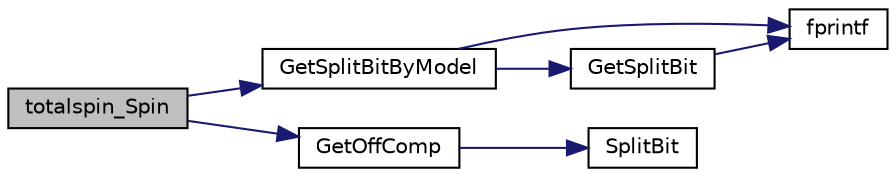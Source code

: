 digraph "totalspin_Spin"
{
 // INTERACTIVE_SVG=YES
  edge [fontname="Helvetica",fontsize="10",labelfontname="Helvetica",labelfontsize="10"];
  node [fontname="Helvetica",fontsize="10",shape=record];
  rankdir="LR";
  Node1 [label="totalspin_Spin",height=0.2,width=0.4,color="black", fillcolor="grey75", style="filled", fontcolor="black"];
  Node1 -> Node2 [color="midnightblue",fontsize="10",style="solid",fontname="Helvetica"];
  Node2 [label="GetSplitBitByModel",height=0.2,width=0.4,color="black", fillcolor="white", style="filled",URL="$bitcalc_8c.html#a78387adc1f4e171d3796235adfcbd87e"];
  Node2 -> Node3 [color="midnightblue",fontsize="10",style="solid",fontname="Helvetica"];
  Node3 [label="fprintf",height=0.2,width=0.4,color="black", fillcolor="white", style="filled",URL="$xfreemem__large_8c.html#a5c1bb0da45eec945c4cc3233c7d8427e"];
  Node2 -> Node4 [color="midnightblue",fontsize="10",style="solid",fontname="Helvetica"];
  Node4 [label="GetSplitBit",height=0.2,width=0.4,color="black", fillcolor="white", style="filled",URL="$bitcalc_8c.html#a8151401358ba31213a5bb228b9b57cfc"];
  Node4 -> Node3 [color="midnightblue",fontsize="10",style="solid",fontname="Helvetica"];
  Node1 -> Node5 [color="midnightblue",fontsize="10",style="solid",fontname="Helvetica"];
  Node5 [label="GetOffComp",height=0.2,width=0.4,color="black", fillcolor="white", style="filled",URL="$bitcalc_8c.html#ad51df85af8483eabad4118703003fc46"];
  Node5 -> Node6 [color="midnightblue",fontsize="10",style="solid",fontname="Helvetica"];
  Node6 [label="SplitBit",height=0.2,width=0.4,color="black", fillcolor="white", style="filled",URL="$bitcalc_8c.html#ab40eb71d64770d5a59334e8c0aed3d50"];
}
